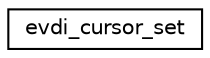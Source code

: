 digraph "圖形化之類別階層"
{
 // LATEX_PDF_SIZE
  edge [fontname="Helvetica",fontsize="10",labelfontname="Helvetica",labelfontsize="10"];
  node [fontname="Helvetica",fontsize="10",shape=record];
  rankdir="LR";
  Node0 [label="evdi_cursor_set",height=0.2,width=0.4,color="black", fillcolor="white", style="filled",URL="$structevdi__cursor__set.html",tooltip=" "];
}
